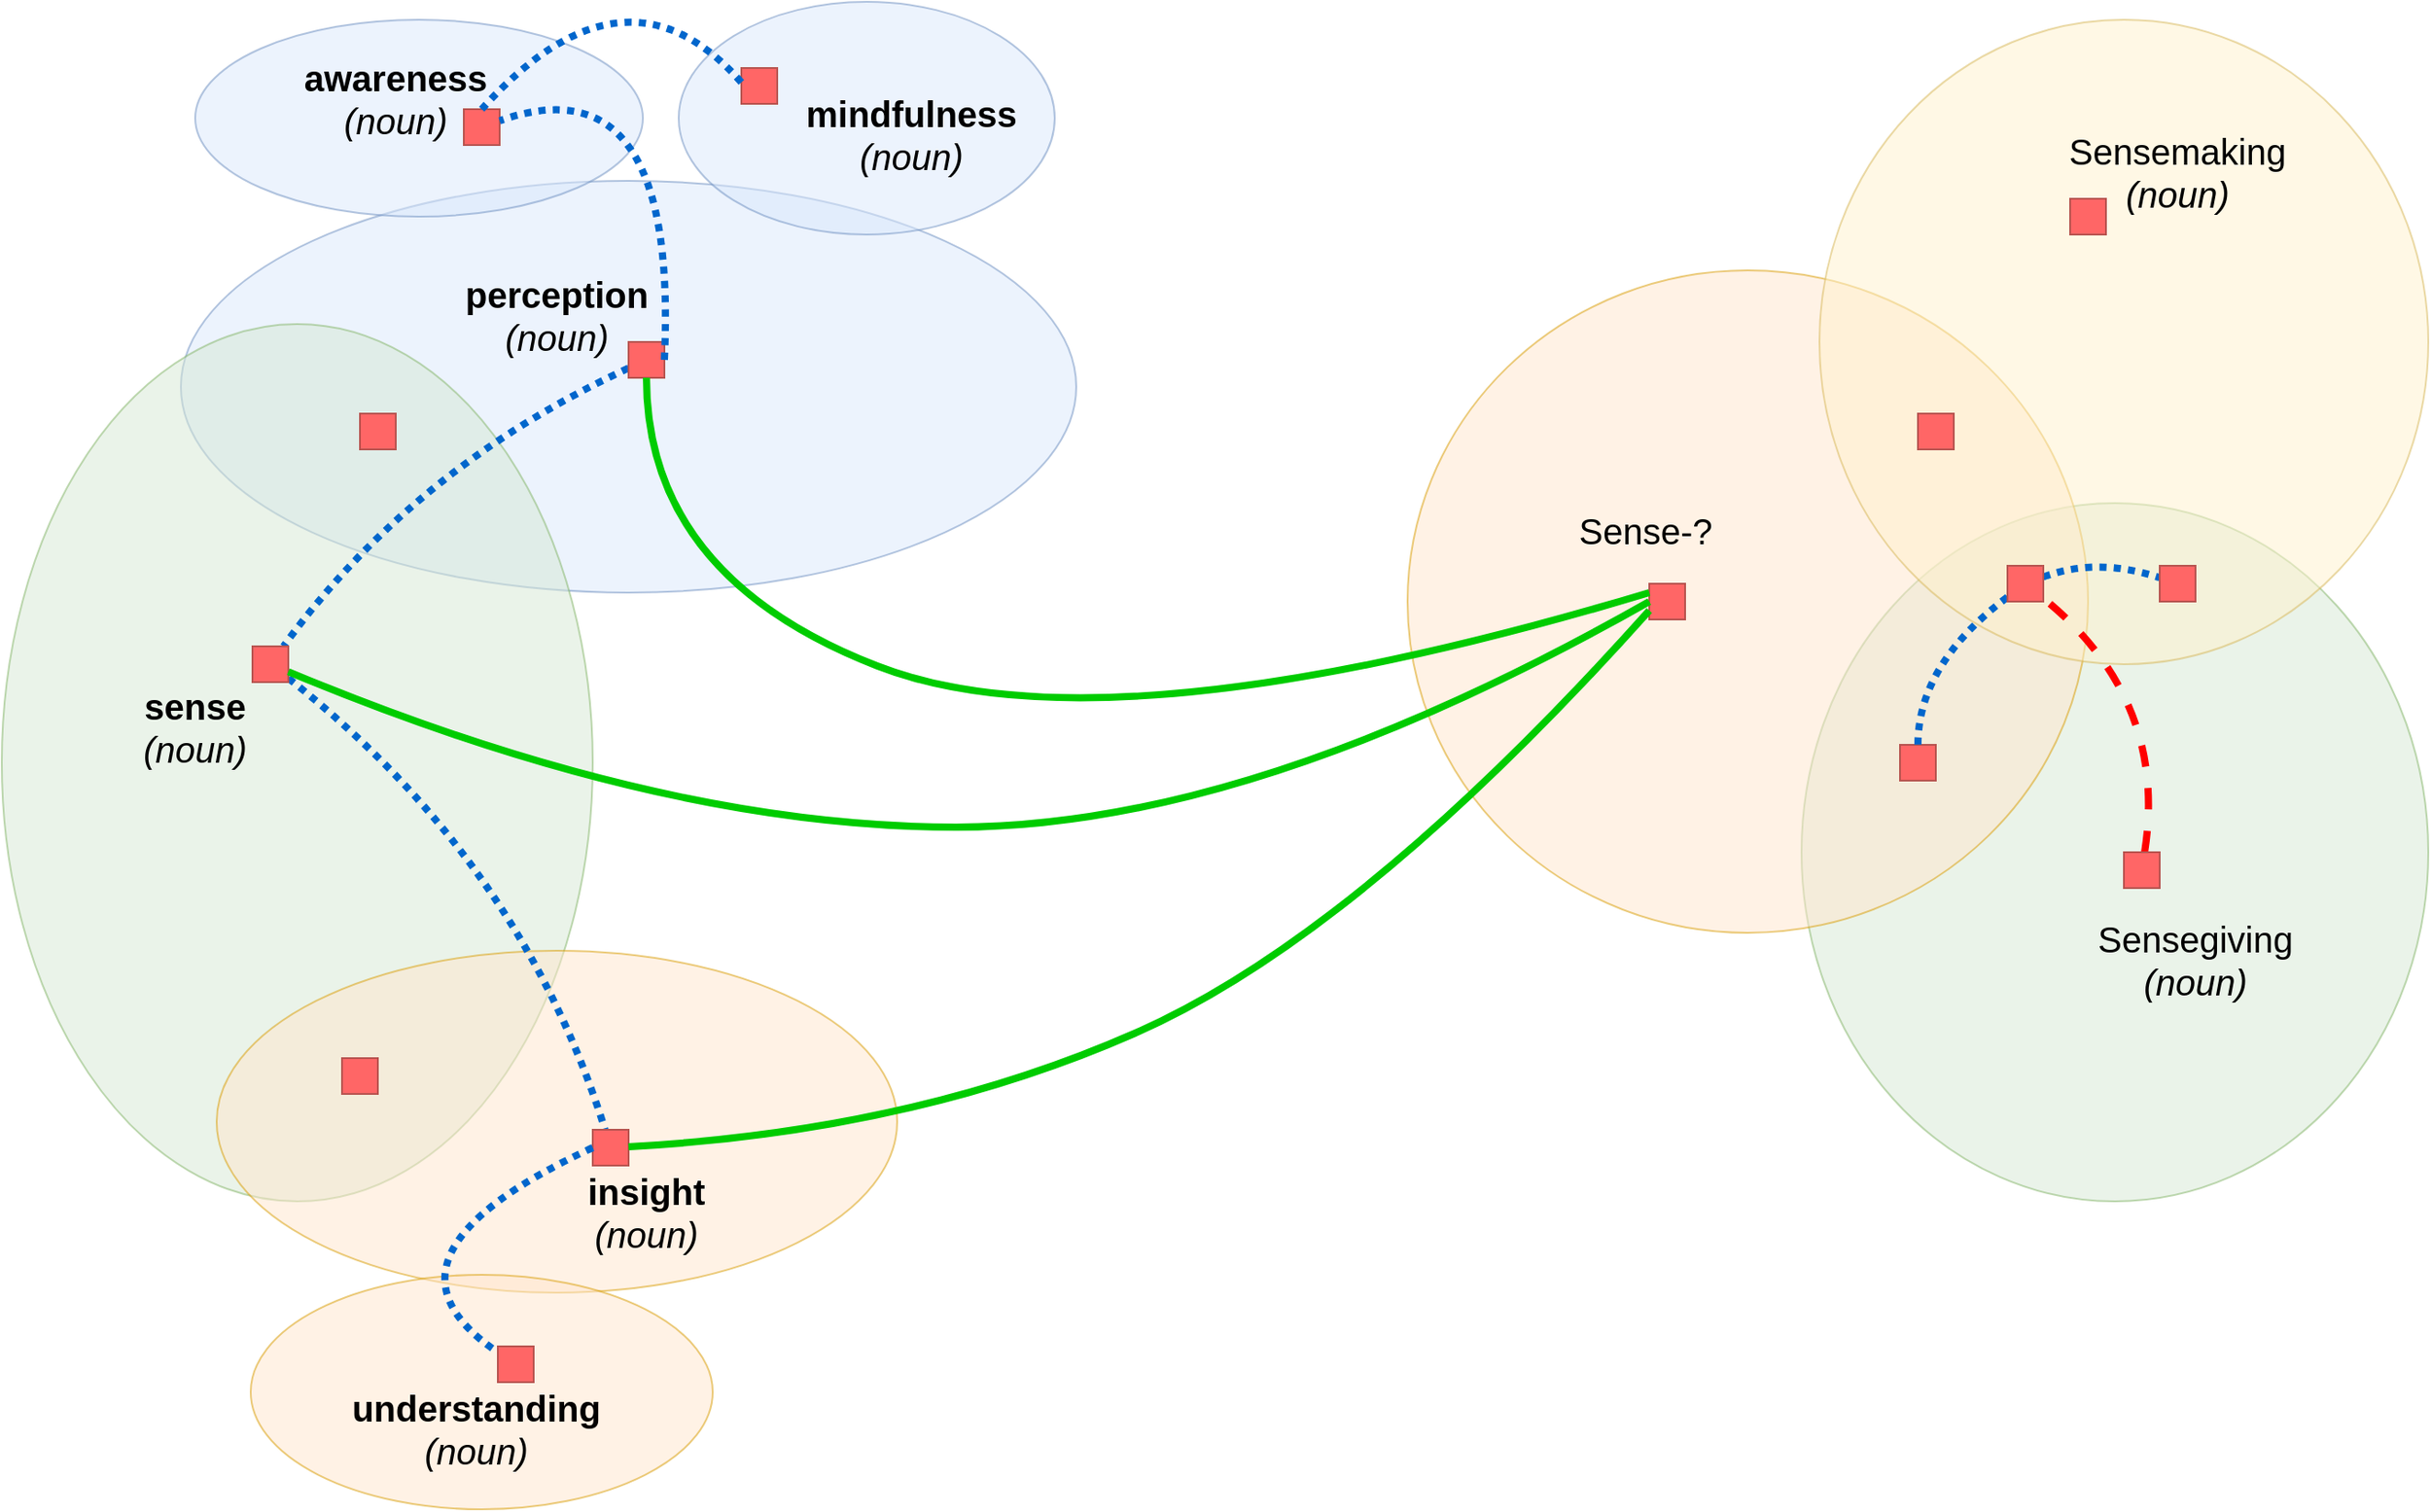 <mxfile version="15.0.6" type="github">
  <diagram name="Page-1" id="5987fedf-629e-85c4-6858-42fee31821dd">
    <mxGraphModel dx="1382" dy="764" grid="1" gridSize="10" guides="1" tooltips="1" connect="1" arrows="1" fold="1" page="1" pageScale="1.5" pageWidth="1169" pageHeight="826" background="none" math="0" shadow="0">
      <root>
        <mxCell id="0" style=";html=1;" />
        <mxCell id="1" style=";html=1;" parent="0" />
        <mxCell id="2a5a01dd2e413fbf-1" value="" style="ellipse;whiteSpace=wrap;html=1;rounded=0;shadow=0;strokeWidth=1;fillColor=#dae8fc;fontSize=24;align=right;strokeColor=#6c8ebf;opacity=50;" parent="1" vertex="1">
          <mxGeometry x="312" y="359" width="500" height="230" as="geometry" />
        </mxCell>
        <mxCell id="2a5a01dd2e413fbf-2" value="" style="ellipse;whiteSpace=wrap;html=1;rounded=0;shadow=0;strokeWidth=1;fillColor=#d5e8d4;fontSize=24;align=right;strokeColor=#82b366;opacity=50;" parent="1" vertex="1">
          <mxGeometry x="212" y="439" width="330" height="490" as="geometry" />
        </mxCell>
        <mxCell id="2a5a01dd2e413fbf-3" value="" style="ellipse;whiteSpace=wrap;html=1;rounded=0;shadow=0;strokeWidth=1;fillColor=#ffe6cc;fontSize=24;align=right;strokeColor=#d79b00;opacity=50;" parent="1" vertex="1">
          <mxGeometry x="332" y="789" width="380" height="191" as="geometry" />
        </mxCell>
        <mxCell id="2a5a01dd2e413fbf-7" value="" style="ellipse;whiteSpace=wrap;html=1;rounded=0;shadow=0;strokeWidth=1;fillColor=#d5e8d4;fontSize=24;align=right;strokeColor=#82b366;opacity=50;" parent="1" vertex="1">
          <mxGeometry x="1217" y="539" width="350" height="390" as="geometry" />
        </mxCell>
        <mxCell id="2a5a01dd2e413fbf-8" value="" style="ellipse;whiteSpace=wrap;html=1;rounded=0;shadow=0;strokeWidth=1;fillColor=#ffe6cc;fontSize=24;align=right;strokeColor=#d79b00;opacity=50;" parent="1" vertex="1">
          <mxGeometry x="997" y="409" width="380" height="370" as="geometry" />
        </mxCell>
        <mxCell id="2a5a01dd2e413fbf-9" value="" style="ellipse;whiteSpace=wrap;html=1;rounded=0;shadow=0;strokeWidth=1;fillColor=#fff2cc;fontSize=24;align=right;strokeColor=#d6b656;opacity=50;" parent="1" vertex="1">
          <mxGeometry x="1227" y="269" width="340" height="360" as="geometry" />
        </mxCell>
        <mxCell id="2a5a01dd2e413fbf-43" style="edgeStyle=none;curved=1;html=1;endArrow=none;endFill=0;strokeColor=#0066CC;strokeWidth=4;fontSize=24;dashed=1;dashPattern=1 1;" parent="1" source="2a5a01dd2e413fbf-11" target="2a5a01dd2e413fbf-13" edge="1">
          <mxGeometry relative="1" as="geometry">
            <Array as="points">
              <mxPoint x="442" y="519" />
            </Array>
          </mxGeometry>
        </mxCell>
        <mxCell id="2a5a01dd2e413fbf-11" value="" style="whiteSpace=wrap;html=1;rounded=0;shadow=0;strokeWidth=1;fillColor=#FF6666;fontSize=24;align=right;strokeColor=#b85450;" parent="1" vertex="1">
          <mxGeometry x="562" y="449" width="20" height="20" as="geometry" />
        </mxCell>
        <mxCell id="2a5a01dd2e413fbf-12" value="" style="whiteSpace=wrap;html=1;rounded=0;shadow=0;strokeWidth=1;fillColor=#FF6666;fontSize=24;align=right;strokeColor=#b85450;" parent="1" vertex="1">
          <mxGeometry x="412" y="489" width="20" height="20" as="geometry" />
        </mxCell>
        <mxCell id="2a5a01dd2e413fbf-44" style="edgeStyle=none;curved=1;html=1;endArrow=none;endFill=0;strokeColor=#0066CC;strokeWidth=4;fontSize=24;dashed=1;dashPattern=1 1;" parent="1" source="2a5a01dd2e413fbf-13" target="2a5a01dd2e413fbf-15" edge="1">
          <mxGeometry relative="1" as="geometry">
            <Array as="points">
              <mxPoint x="502" y="739" />
            </Array>
          </mxGeometry>
        </mxCell>
        <mxCell id="2a5a01dd2e413fbf-13" value="" style="whiteSpace=wrap;html=1;rounded=0;shadow=0;strokeWidth=1;fillColor=#FF6666;fontSize=24;align=right;strokeColor=#b85450;" parent="1" vertex="1">
          <mxGeometry x="352" y="619" width="20" height="20" as="geometry" />
        </mxCell>
        <mxCell id="2a5a01dd2e413fbf-14" value="" style="whiteSpace=wrap;html=1;rounded=0;shadow=0;strokeWidth=1;fillColor=#FF6666;fontSize=24;align=right;strokeColor=#b85450;" parent="1" vertex="1">
          <mxGeometry x="402" y="849" width="20" height="20" as="geometry" />
        </mxCell>
        <mxCell id="2a5a01dd2e413fbf-15" value="" style="whiteSpace=wrap;html=1;rounded=0;shadow=0;strokeWidth=1;fillColor=#FF6666;fontSize=24;align=right;strokeColor=#b85450;" parent="1" vertex="1">
          <mxGeometry x="542" y="889" width="20" height="20" as="geometry" />
        </mxCell>
        <mxCell id="2a5a01dd2e413fbf-37" style="edgeStyle=none;curved=1;html=1;endArrow=none;endFill=0;strokeColor=#FF0000;strokeWidth=4;fontSize=24;dashed=1;" parent="1" source="2a5a01dd2e413fbf-21" target="2a5a01dd2e413fbf-23" edge="1">
          <mxGeometry relative="1" as="geometry">
            <Array as="points">
              <mxPoint x="1422" y="649" />
            </Array>
          </mxGeometry>
        </mxCell>
        <mxCell id="2a5a01dd2e413fbf-21" value="" style="whiteSpace=wrap;html=1;rounded=0;shadow=0;strokeWidth=1;fillColor=#FF6666;fontSize=24;align=right;strokeColor=#b85450;" parent="1" vertex="1">
          <mxGeometry x="1397" y="734" width="20" height="20" as="geometry" />
        </mxCell>
        <mxCell id="2a5a01dd2e413fbf-22" value="" style="whiteSpace=wrap;html=1;rounded=0;shadow=0;strokeWidth=1;fillColor=#FF6666;fontSize=24;align=right;strokeColor=#b85450;" parent="1" vertex="1">
          <mxGeometry x="1272" y="674" width="20" height="20" as="geometry" />
        </mxCell>
        <mxCell id="2a5a01dd2e413fbf-40" style="edgeStyle=none;curved=1;html=1;entryX=0.5;entryY=0;endArrow=none;endFill=0;strokeColor=#0066CC;strokeWidth=4;fontSize=24;dashed=1;dashPattern=1 1;" parent="1" source="2a5a01dd2e413fbf-23" target="2a5a01dd2e413fbf-22" edge="1">
          <mxGeometry relative="1" as="geometry">
            <Array as="points">
              <mxPoint x="1282" y="629" />
            </Array>
          </mxGeometry>
        </mxCell>
        <mxCell id="2a5a01dd2e413fbf-41" style="edgeStyle=none;curved=1;html=1;endArrow=none;endFill=0;strokeColor=#0066CC;strokeWidth=4;fontSize=24;dashed=1;dashPattern=1 1;" parent="1" source="2a5a01dd2e413fbf-23" target="2a5a01dd2e413fbf-24" edge="1">
          <mxGeometry relative="1" as="geometry">
            <Array as="points">
              <mxPoint x="1382" y="569" />
            </Array>
          </mxGeometry>
        </mxCell>
        <mxCell id="2a5a01dd2e413fbf-23" value="" style="whiteSpace=wrap;html=1;rounded=0;shadow=0;strokeWidth=1;fillColor=#FF6666;fontSize=24;align=right;strokeColor=#b85450;" parent="1" vertex="1">
          <mxGeometry x="1332" y="574" width="20" height="20" as="geometry" />
        </mxCell>
        <mxCell id="2a5a01dd2e413fbf-24" value="" style="whiteSpace=wrap;html=1;rounded=0;shadow=0;strokeWidth=1;fillColor=#FF6666;fontSize=24;align=right;strokeColor=#b85450;" parent="1" vertex="1">
          <mxGeometry x="1417" y="574" width="20" height="20" as="geometry" />
        </mxCell>
        <mxCell id="2a5a01dd2e413fbf-25" value="" style="whiteSpace=wrap;html=1;rounded=0;shadow=0;strokeWidth=1;fillColor=#FF6666;fontSize=24;align=right;strokeColor=#b85450;" parent="1" vertex="1">
          <mxGeometry x="1282" y="489" width="20" height="20" as="geometry" />
        </mxCell>
        <mxCell id="2a5a01dd2e413fbf-26" value="" style="whiteSpace=wrap;html=1;rounded=0;shadow=0;strokeWidth=1;fillColor=#FF6666;fontSize=24;align=right;strokeColor=#b85450;" parent="1" vertex="1">
          <mxGeometry x="1367" y="369" width="20" height="20" as="geometry" />
        </mxCell>
        <mxCell id="2a5a01dd2e413fbf-27" value="" style="whiteSpace=wrap;html=1;rounded=0;shadow=0;strokeWidth=1;fillColor=#FF6666;fontSize=24;align=right;strokeColor=#b85450;" parent="1" vertex="1">
          <mxGeometry x="1132" y="584" width="20" height="20" as="geometry" />
        </mxCell>
        <mxCell id="2a5a01dd2e413fbf-29" value="" style="curved=1;endArrow=none;html=1;fontSize=24;fontColor=#000000;endFill=0;strokeWidth=4;strokeColor=#00CC00;entryX=0;entryY=0.25;entryDx=0;entryDy=0;" parent="1" source="2a5a01dd2e413fbf-11" target="2a5a01dd2e413fbf-27" edge="1">
          <mxGeometry width="50" height="50" relative="1" as="geometry">
            <mxPoint x="772" y="759" as="sourcePoint" />
            <mxPoint x="860" y="740" as="targetPoint" />
            <Array as="points">
              <mxPoint x="572" y="580" />
              <mxPoint x="830" y="680" />
            </Array>
          </mxGeometry>
        </mxCell>
        <mxCell id="2a5a01dd2e413fbf-48" value="&lt;b&gt;sense&lt;/b&gt;&lt;br&gt;&lt;i&gt;(noun)&lt;/i&gt;" style="text;html=1;strokeColor=none;fillColor=none;align=center;verticalAlign=middle;whiteSpace=wrap;rounded=0;shadow=0;fontSize=20;" parent="1" vertex="1">
          <mxGeometry x="280" y="649" width="80" height="30" as="geometry" />
        </mxCell>
        <mxCell id="2a5a01dd2e413fbf-54" value="Sense-?" style="text;html=1;strokeColor=none;fillColor=none;align=center;verticalAlign=middle;whiteSpace=wrap;rounded=0;shadow=0;fontSize=20;" parent="1" vertex="1">
          <mxGeometry x="1090" y="539" width="80" height="30" as="geometry" />
        </mxCell>
        <mxCell id="2a5a01dd2e413fbf-55" value="Sensemaking&lt;br&gt;&lt;i&gt;(noun)&lt;/i&gt;" style="text;html=1;strokeColor=none;fillColor=none;align=center;verticalAlign=middle;whiteSpace=wrap;rounded=0;shadow=0;fontSize=20;" parent="1" vertex="1">
          <mxGeometry x="1387" y="339" width="80" height="30" as="geometry" />
        </mxCell>
        <mxCell id="wo1f8UBgWE2wPwF6SzrK-1" value="&lt;b&gt;perception&lt;/b&gt;&lt;br&gt;&lt;i&gt;(noun)&lt;/i&gt;" style="text;html=1;strokeColor=none;fillColor=none;align=center;verticalAlign=middle;whiteSpace=wrap;rounded=0;shadow=0;fontSize=20;" vertex="1" parent="1">
          <mxGeometry x="482" y="419" width="80" height="30" as="geometry" />
        </mxCell>
        <mxCell id="wo1f8UBgWE2wPwF6SzrK-2" value="&lt;b&gt;insight&lt;/b&gt;&lt;br&gt;&lt;i&gt;(noun)&lt;/i&gt;" style="text;html=1;strokeColor=none;fillColor=none;align=center;verticalAlign=middle;whiteSpace=wrap;rounded=0;shadow=0;fontSize=20;" vertex="1" parent="1">
          <mxGeometry x="532" y="920" width="80" height="30" as="geometry" />
        </mxCell>
        <mxCell id="wo1f8UBgWE2wPwF6SzrK-3" value="" style="ellipse;whiteSpace=wrap;html=1;rounded=0;shadow=0;strokeWidth=1;fillColor=#dae8fc;fontSize=24;align=right;strokeColor=#6c8ebf;opacity=50;" vertex="1" parent="1">
          <mxGeometry x="320" y="269" width="250" height="110" as="geometry" />
        </mxCell>
        <mxCell id="wo1f8UBgWE2wPwF6SzrK-4" value="" style="whiteSpace=wrap;html=1;rounded=0;shadow=0;strokeWidth=1;fillColor=#FF6666;fontSize=24;align=right;strokeColor=#b85450;" vertex="1" parent="1">
          <mxGeometry x="470" y="319" width="20" height="20" as="geometry" />
        </mxCell>
        <mxCell id="wo1f8UBgWE2wPwF6SzrK-5" value="&lt;b&gt;awareness&lt;/b&gt;&lt;br&gt;&lt;i&gt;(noun)&lt;/i&gt;" style="text;html=1;strokeColor=none;fillColor=none;align=center;verticalAlign=middle;whiteSpace=wrap;rounded=0;shadow=0;fontSize=20;" vertex="1" parent="1">
          <mxGeometry x="392" y="298" width="80" height="30" as="geometry" />
        </mxCell>
        <mxCell id="wo1f8UBgWE2wPwF6SzrK-6" style="edgeStyle=none;curved=1;html=1;endArrow=none;endFill=0;strokeColor=#0066CC;strokeWidth=4;fontSize=24;dashed=1;dashPattern=1 1;exitX=1;exitY=0.5;exitDx=0;exitDy=0;" edge="1" parent="1" source="2a5a01dd2e413fbf-11" target="wo1f8UBgWE2wPwF6SzrK-4">
          <mxGeometry relative="1" as="geometry">
            <Array as="points">
              <mxPoint x="590" y="290" />
            </Array>
            <mxPoint x="812.0" y="122.305" as="sourcePoint" />
            <mxPoint x="619.273" y="277.69" as="targetPoint" />
          </mxGeometry>
        </mxCell>
        <mxCell id="wo1f8UBgWE2wPwF6SzrK-7" value="" style="ellipse;whiteSpace=wrap;html=1;rounded=0;shadow=0;strokeWidth=1;fillColor=#ffe6cc;fontSize=24;align=right;strokeColor=#d79b00;opacity=50;" vertex="1" parent="1">
          <mxGeometry x="351" y="970" width="258" height="131" as="geometry" />
        </mxCell>
        <mxCell id="wo1f8UBgWE2wPwF6SzrK-8" value="" style="whiteSpace=wrap;html=1;rounded=0;shadow=0;strokeWidth=1;fillColor=#FF6666;fontSize=24;align=right;strokeColor=#b85450;" vertex="1" parent="1">
          <mxGeometry x="489" y="1010" width="20" height="20" as="geometry" />
        </mxCell>
        <mxCell id="wo1f8UBgWE2wPwF6SzrK-9" value="&lt;b&gt;understanding&lt;/b&gt;&lt;br&gt;&lt;i&gt;(noun)&lt;/i&gt;" style="text;html=1;strokeColor=none;fillColor=none;align=center;verticalAlign=middle;whiteSpace=wrap;rounded=0;shadow=0;fontSize=20;" vertex="1" parent="1">
          <mxGeometry x="437" y="1041" width="80" height="30" as="geometry" />
        </mxCell>
        <mxCell id="wo1f8UBgWE2wPwF6SzrK-10" style="edgeStyle=none;curved=1;html=1;endArrow=none;endFill=0;strokeColor=#0066CC;strokeWidth=4;fontSize=24;dashed=1;dashPattern=1 1;exitX=0;exitY=0.5;exitDx=0;exitDy=0;" edge="1" parent="1" source="2a5a01dd2e413fbf-15" target="wo1f8UBgWE2wPwF6SzrK-8">
          <mxGeometry relative="1" as="geometry">
            <Array as="points">
              <mxPoint x="410" y="960" />
            </Array>
            <mxPoint x="401.13" y="1039.997" as="sourcePoint" />
            <mxPoint x="578.005" y="1292.14" as="targetPoint" />
          </mxGeometry>
        </mxCell>
        <mxCell id="wo1f8UBgWE2wPwF6SzrK-11" value="" style="ellipse;whiteSpace=wrap;html=1;rounded=0;shadow=0;strokeWidth=1;fillColor=#dae8fc;fontSize=24;align=right;strokeColor=#6c8ebf;opacity=50;" vertex="1" parent="1">
          <mxGeometry x="590" y="259" width="210" height="130" as="geometry" />
        </mxCell>
        <mxCell id="wo1f8UBgWE2wPwF6SzrK-12" value="" style="whiteSpace=wrap;html=1;rounded=0;shadow=0;strokeWidth=1;fillColor=#FF6666;fontSize=24;align=right;strokeColor=#b85450;" vertex="1" parent="1">
          <mxGeometry x="625" y="296" width="20" height="20" as="geometry" />
        </mxCell>
        <mxCell id="wo1f8UBgWE2wPwF6SzrK-13" value="&lt;b&gt;mindfulness&lt;/b&gt;&lt;br&gt;&lt;i&gt;(noun)&lt;/i&gt;" style="text;html=1;strokeColor=none;fillColor=none;align=center;verticalAlign=middle;whiteSpace=wrap;rounded=0;shadow=0;fontSize=20;" vertex="1" parent="1">
          <mxGeometry x="680" y="318" width="80" height="30" as="geometry" />
        </mxCell>
        <mxCell id="wo1f8UBgWE2wPwF6SzrK-15" style="edgeStyle=none;curved=1;html=1;endArrow=none;endFill=0;strokeColor=#0066CC;strokeWidth=4;fontSize=24;dashed=1;dashPattern=1 1;exitX=0;exitY=0.4;exitDx=0;exitDy=0;entryX=0.5;entryY=0;entryDx=0;entryDy=0;exitPerimeter=0;" edge="1" parent="1" source="wo1f8UBgWE2wPwF6SzrK-12" target="wo1f8UBgWE2wPwF6SzrK-4">
          <mxGeometry relative="1" as="geometry">
            <Array as="points">
              <mxPoint x="560" y="230" />
            </Array>
            <mxPoint x="592.0" y="469" as="sourcePoint" />
            <mxPoint x="500" y="335.455" as="targetPoint" />
          </mxGeometry>
        </mxCell>
        <mxCell id="wo1f8UBgWE2wPwF6SzrK-16" value="" style="curved=1;endArrow=none;html=1;fontSize=24;fontColor=#000000;endFill=0;strokeWidth=4;strokeColor=#00CC00;entryX=0;entryY=0.5;entryDx=0;entryDy=0;" edge="1" parent="1" source="2a5a01dd2e413fbf-13" target="2a5a01dd2e413fbf-27">
          <mxGeometry width="50" height="50" relative="1" as="geometry">
            <mxPoint x="588.25" y="479.0" as="sourcePoint" />
            <mxPoint x="930" y="626" as="targetPoint" />
            <Array as="points">
              <mxPoint x="580" y="720" />
              <mxPoint x="910" y="720" />
            </Array>
          </mxGeometry>
        </mxCell>
        <mxCell id="wo1f8UBgWE2wPwF6SzrK-17" value="" style="curved=1;endArrow=none;html=1;fontSize=24;fontColor=#000000;endFill=0;strokeWidth=4;strokeColor=#00CC00;exitX=0;exitY=0.75;exitDx=0;exitDy=0;" edge="1" parent="1" source="2a5a01dd2e413fbf-27" target="2a5a01dd2e413fbf-15">
          <mxGeometry width="50" height="50" relative="1" as="geometry">
            <mxPoint x="850" y="610" as="sourcePoint" />
            <mxPoint x="579" y="909" as="targetPoint" />
            <Array as="points">
              <mxPoint x="970" y="780" />
              <mxPoint x="720" y="890" />
            </Array>
          </mxGeometry>
        </mxCell>
        <mxCell id="wo1f8UBgWE2wPwF6SzrK-19" value="Sensegiving&lt;br&gt;&lt;i&gt;(noun)&lt;/i&gt;" style="text;html=1;strokeColor=none;fillColor=none;align=center;verticalAlign=middle;whiteSpace=wrap;rounded=0;shadow=0;fontSize=20;" vertex="1" parent="1">
          <mxGeometry x="1397" y="779" width="80" height="30" as="geometry" />
        </mxCell>
      </root>
    </mxGraphModel>
  </diagram>
</mxfile>
